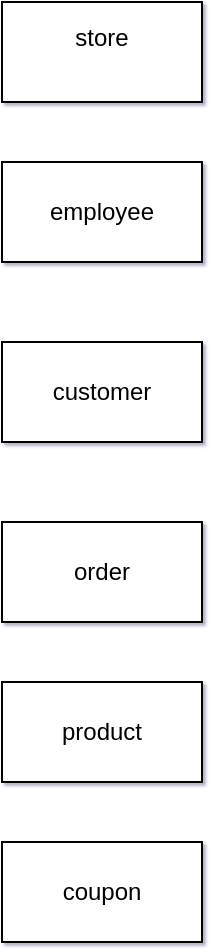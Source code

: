 <mxfile>
    <diagram id="U85eI0tq6iJ4bWmpbZ08" name="Page-1">
        <mxGraphModel dx="722" dy="639" grid="1" gridSize="10" guides="1" tooltips="1" connect="1" arrows="1" fold="1" page="1" pageScale="1" pageWidth="850" pageHeight="1100" background="none" math="0" shadow="1">
            <root>
                <mxCell id="0"/>
                <mxCell id="1" parent="0"/>
                <mxCell id="2" value="coupon" style="html=1;dashed=0;whiteSpace=wrap;" vertex="1" parent="1">
                    <mxGeometry x="500" y="480" width="100" height="50" as="geometry"/>
                </mxCell>
                <mxCell id="3" value="product" style="html=1;dashed=0;whiteSpace=wrap;" vertex="1" parent="1">
                    <mxGeometry x="500" y="400" width="100" height="50" as="geometry"/>
                </mxCell>
                <mxCell id="4" value="order" style="html=1;dashed=0;whiteSpace=wrap;" vertex="1" parent="1">
                    <mxGeometry x="500" y="320" width="100" height="50" as="geometry"/>
                </mxCell>
                <mxCell id="5" value="customer" style="html=1;dashed=0;whiteSpace=wrap;" vertex="1" parent="1">
                    <mxGeometry x="500" y="230" width="100" height="50" as="geometry"/>
                </mxCell>
                <mxCell id="6" value="employee" style="html=1;dashed=0;whiteSpace=wrap;" vertex="1" parent="1">
                    <mxGeometry x="500" y="140" width="100" height="50" as="geometry"/>
                </mxCell>
                <mxCell id="7" value="store&lt;div&gt;&lt;br&gt;&lt;/div&gt;" style="html=1;dashed=0;whiteSpace=wrap;" vertex="1" parent="1">
                    <mxGeometry x="500" y="60" width="100" height="50" as="geometry"/>
                </mxCell>
            </root>
        </mxGraphModel>
    </diagram>
</mxfile>